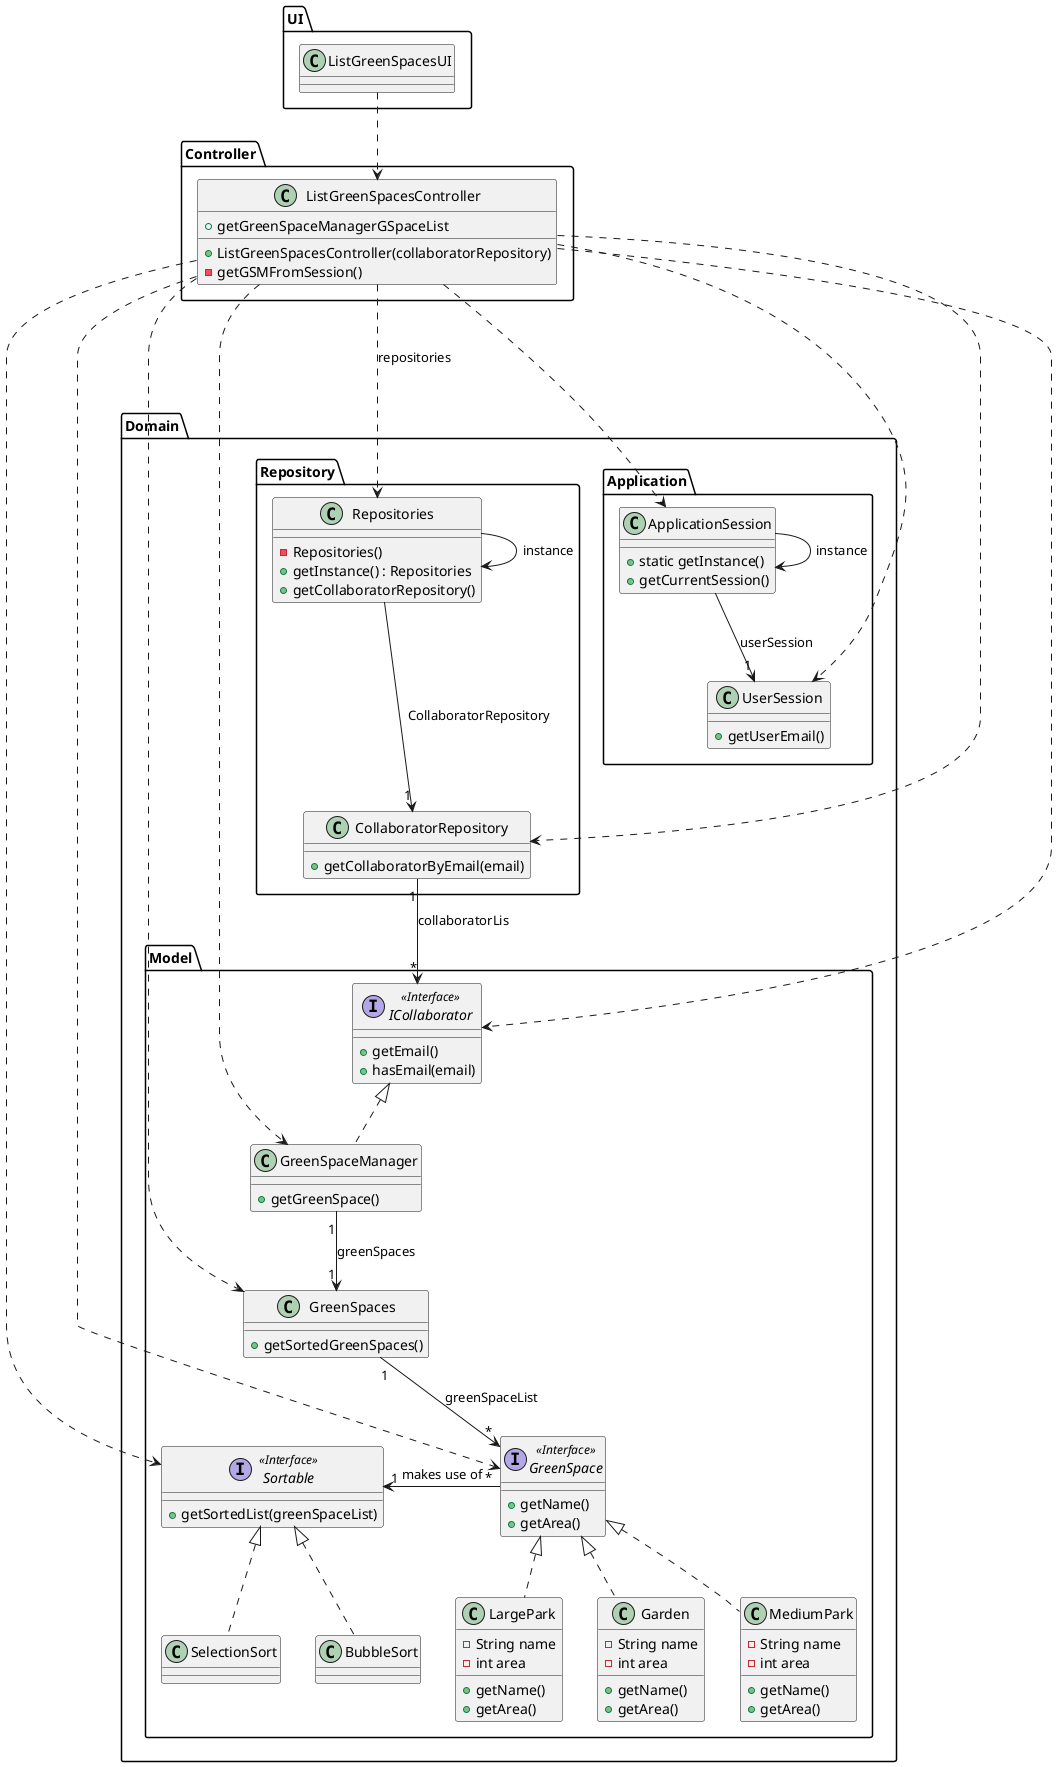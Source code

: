 @startuml
'skinparam monochrome true
skinparam packageStyle rectangle
skinparam shadowing false
skinparam linetype orto

skinparam classAttributeIconSize "1"

package "UI" <<Folder>> {
    class ListGreenSpacesUI {
    }
}


package "Controller" <<Folder>> {

    class ListGreenSpacesController {
        + ListGreenSpacesController(collaboratorRepository)
        + getGreenSpaceManagerGSpaceList
        - getGSMFromSession()
    }

}

'left to right direction
package "Domain" <<Folder>> {

    package "Domain.Application" <<Folder>> {

        class ApplicationSession
        {
            + static getInstance()
            + getCurrentSession()
        }

        class UserSession
        {
            + getUserEmail()
        }
    }

    package "Domain.Model" <<Folder>> {

        interface GreenSpace <<Interface>>{
            + getName()
            + getArea()
        }

        class GreenSpaces{

            +getSortedGreenSpaces()
        }

        class Garden implements GreenSpace{
            - String name
            - int area

            + getName()
            + getArea()
        }

        class MediumPark implements GreenSpace{
            - String name
            - int area

            + getName()
            + getArea()
        }

        class LargePark implements GreenSpace{
            - String name
            - int area

            + getName()
            + getArea()
        }

        interface ICollaborator <<Interface>>{
            + getEmail()
            + hasEmail(email)
        }

        class GreenSpaceManager implements ICollaborator{

            + getGreenSpace()
        }

        interface Sortable <<Interface>>{

            + getSortedList(greenSpaceList)
        }

        class BubbleSort implements Sortable{
        }

        class SelectionSort implements Sortable{
        }

    }

    package "Domain.Repository" <<Folder>> {

        class Repositories {

            - Repositories()
            + getInstance() : Repositories
            + getCollaboratorRepository()
        }

        class CollaboratorRepository {

            + getCollaboratorByEmail(email)
        }
    }
}

'-------------------Instance-------------------
Repositories -> Repositories : instance
ApplicationSession -> ApplicationSession : instance

'-------------------UI-------------------
ListGreenSpacesUI ..> ListGreenSpacesController

'-------------------Controller-------------------
ListGreenSpacesController ...> Repositories : repositories
ListGreenSpacesController ...> ApplicationSession
ListGreenSpacesController ...> UserSession
ListGreenSpacesController ...> CollaboratorRepository
ListGreenSpacesController ...> ICollaborator
ListGreenSpacesController ...> GreenSpace
ListGreenSpacesController ...> GreenSpaceManager
ListGreenSpacesController ...> GreenSpaces
ListGreenSpacesController ...> Sortable

'-------------------ApplicationSession-------------------
ApplicationSession --> "1" UserSession : userSession

'-------------------Repositories-------------------
Repositories ---> "1" CollaboratorRepository : CollaboratorRepository

'-------------------CollaboratorRepository-------------------
CollaboratorRepository "1"  --> "*" ICollaborator : collaboratorLis

'-------------------GreenSpaceManager-------------------
GreenSpaceManager "1" --> "1" GreenSpaces : greenSpaces

'-------------------GreenSpaces-------------------
GreenSpaces "1" --> "*" GreenSpace : greenSpaceList

'-------------------Sortable-------------------
Sortable "1" <- "*" GreenSpace : makes use of

@enduml